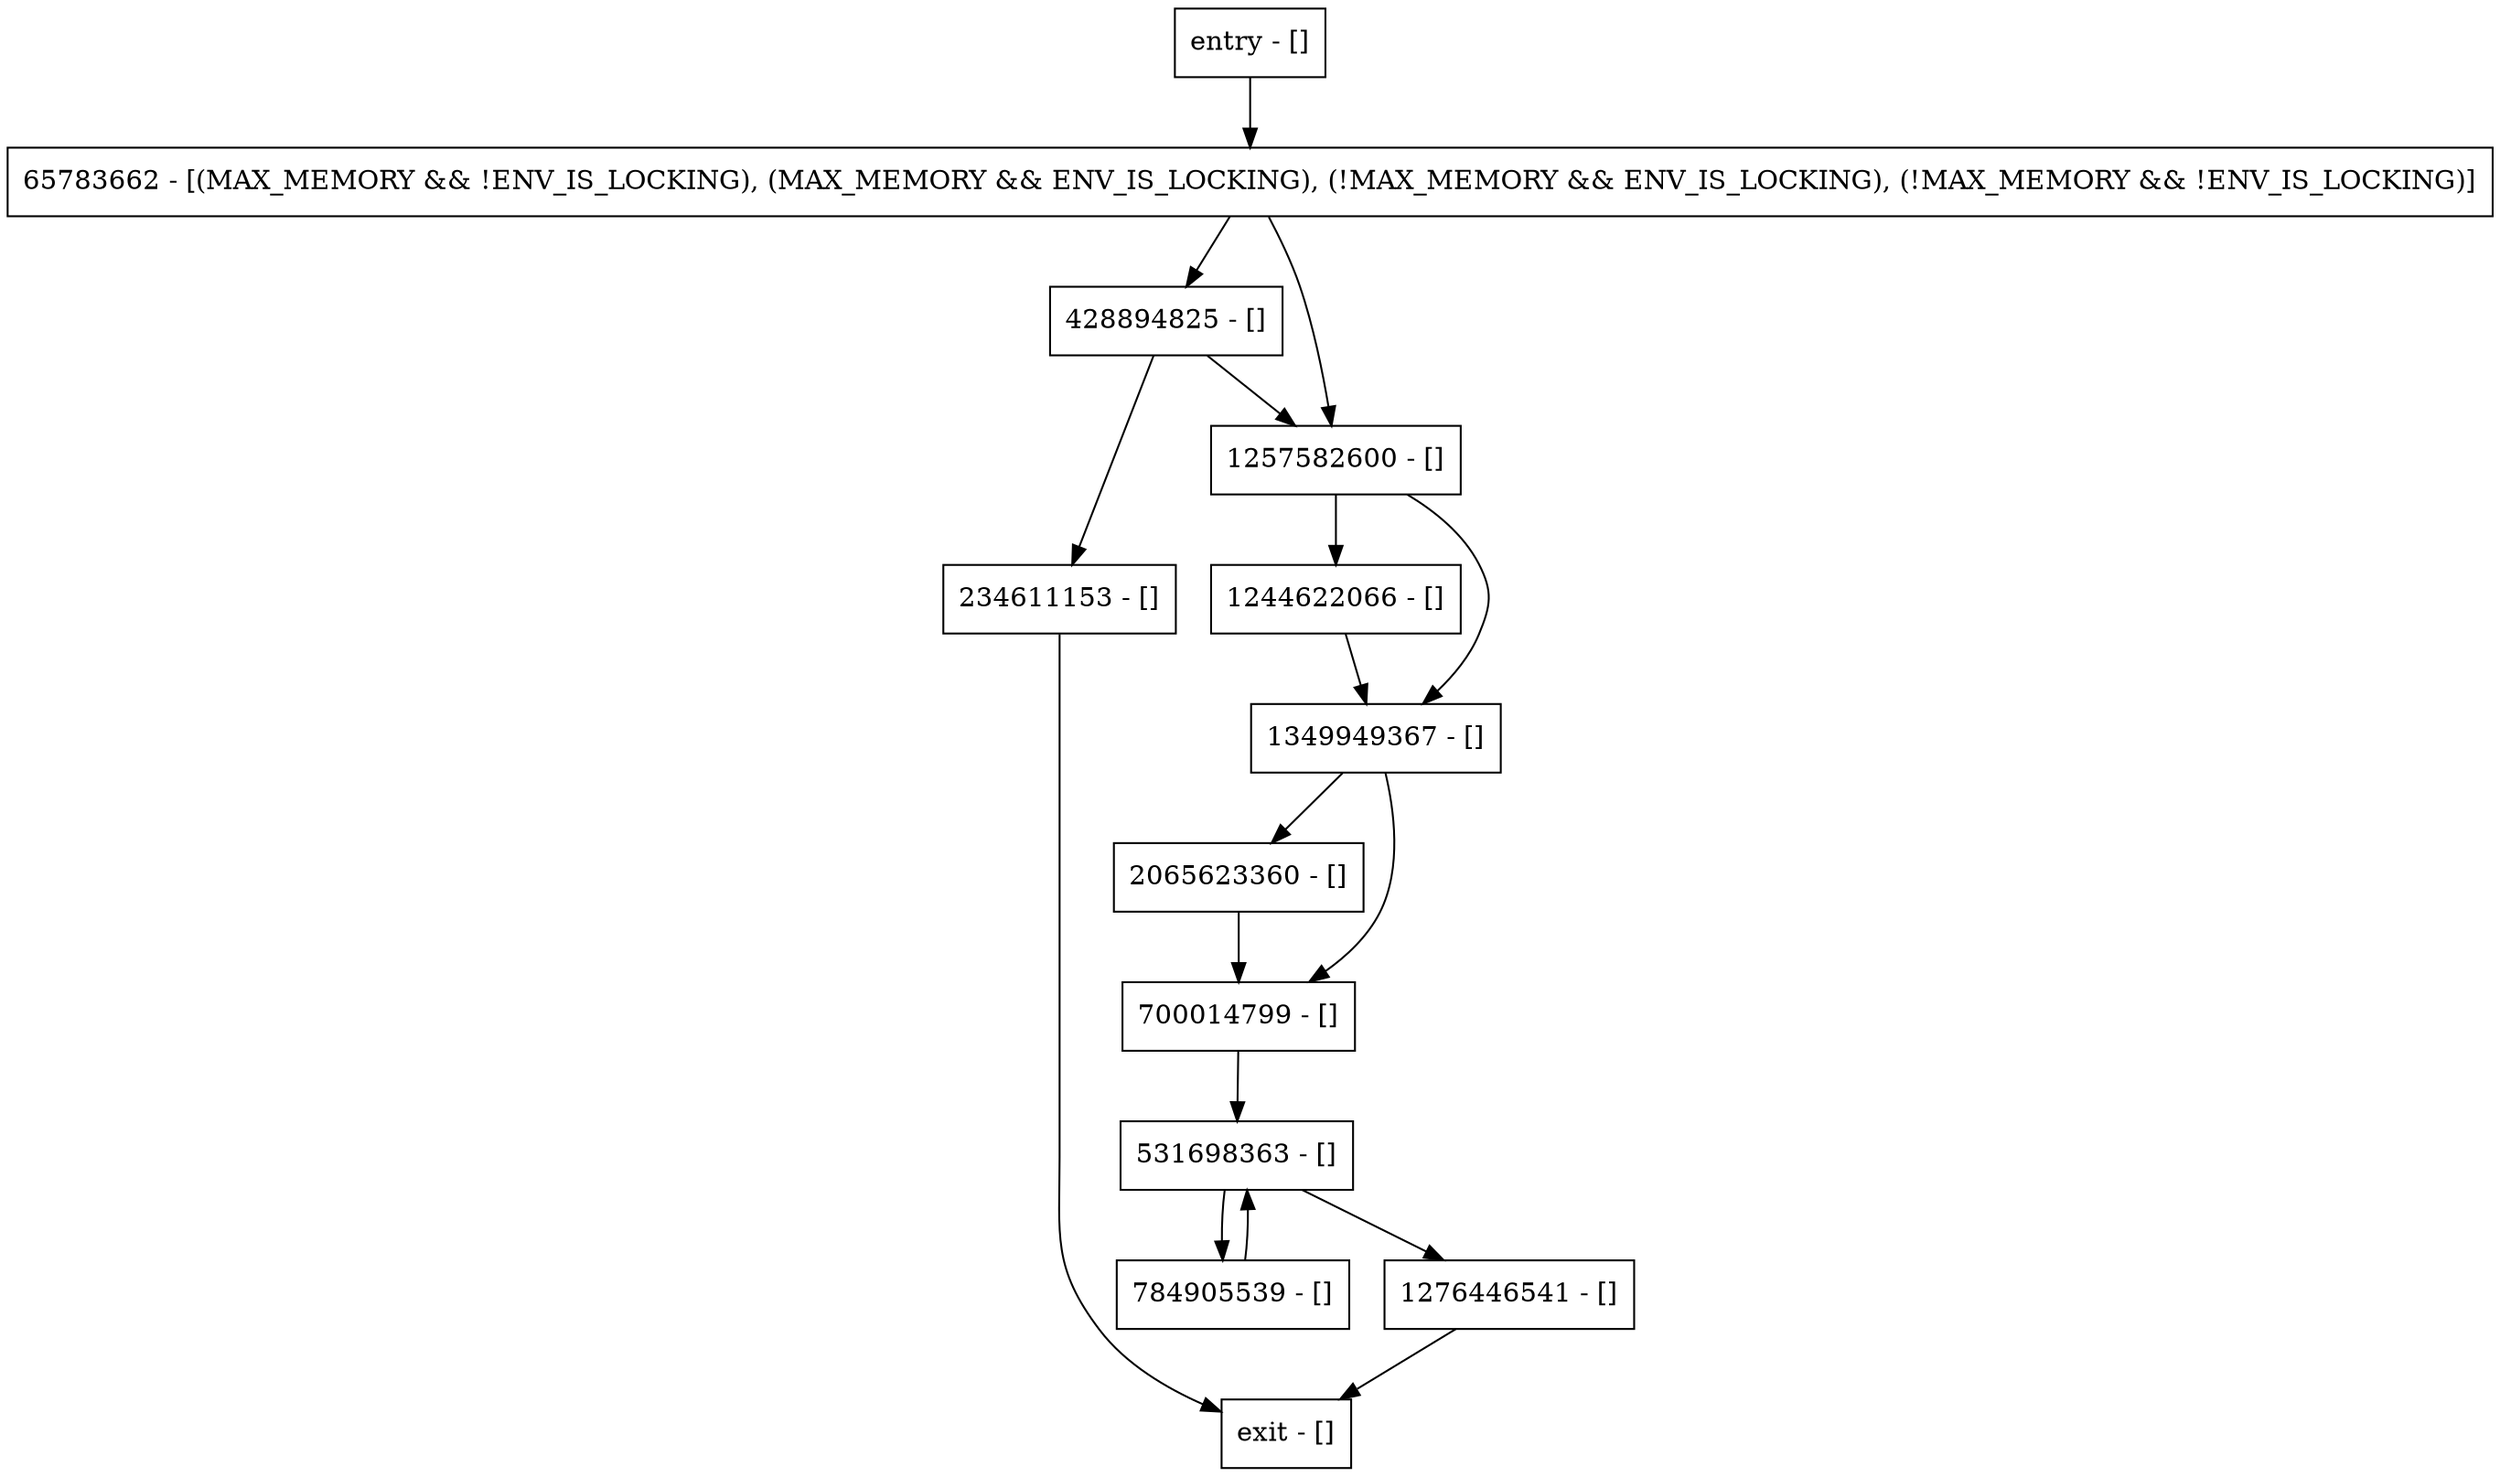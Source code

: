 digraph reset {
node [shape=record];
234611153 [label="234611153 - []"];
2065623360 [label="2065623360 - []"];
428894825 [label="428894825 - []"];
784905539 [label="784905539 - []"];
65783662 [label="65783662 - [(MAX_MEMORY && !ENV_IS_LOCKING), (MAX_MEMORY && ENV_IS_LOCKING), (!MAX_MEMORY && ENV_IS_LOCKING), (!MAX_MEMORY && !ENV_IS_LOCKING)]"];
1244622066 [label="1244622066 - []"];
entry [label="entry - []"];
exit [label="exit - []"];
1349949367 [label="1349949367 - []"];
700014799 [label="700014799 - []"];
1276446541 [label="1276446541 - []"];
1257582600 [label="1257582600 - []"];
531698363 [label="531698363 - []"];
entry;
exit;
234611153 -> exit;
2065623360 -> 700014799;
428894825 -> 234611153;
428894825 -> 1257582600;
784905539 -> 531698363;
65783662 -> 1257582600;
65783662 -> 428894825;
1244622066 -> 1349949367;
entry -> 65783662;
1349949367 -> 700014799;
1349949367 -> 2065623360;
700014799 -> 531698363;
1276446541 -> exit;
1257582600 -> 1244622066;
1257582600 -> 1349949367;
531698363 -> 1276446541;
531698363 -> 784905539;
}
